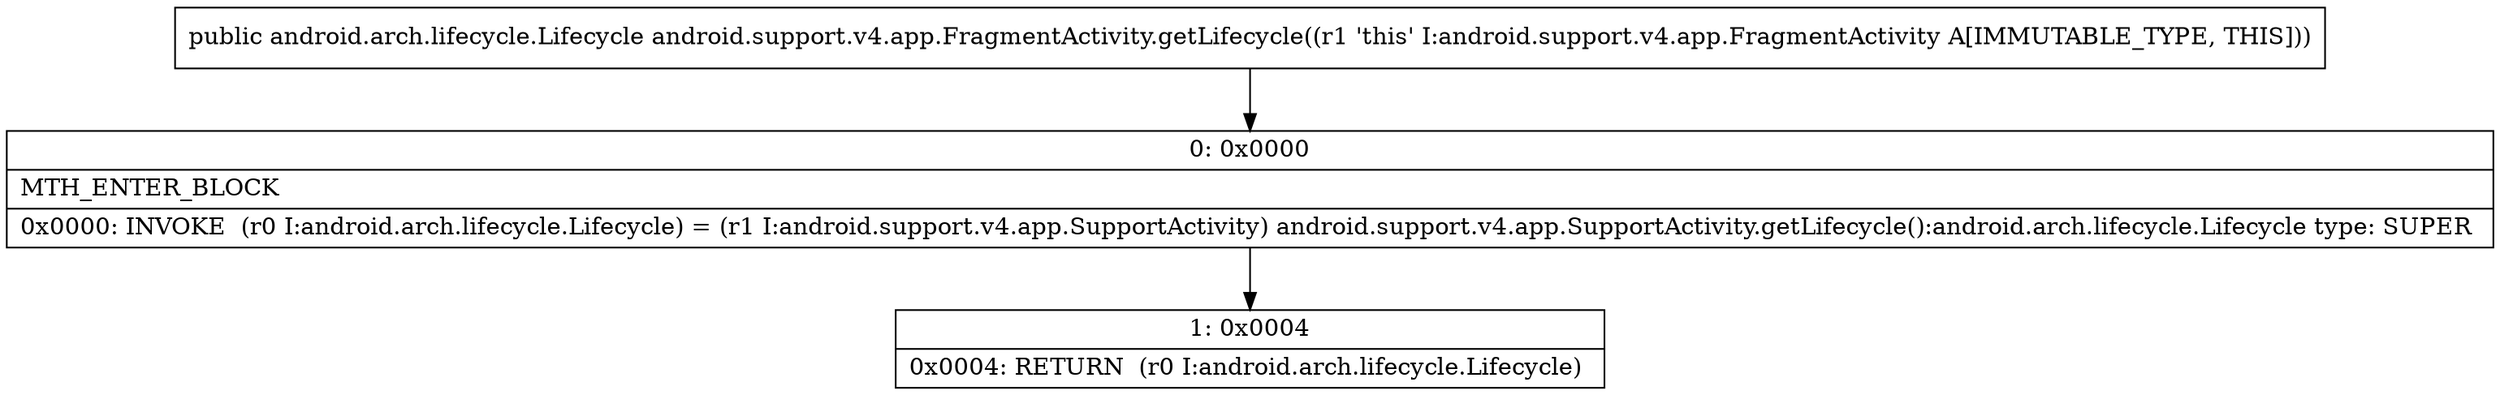 digraph "CFG forandroid.support.v4.app.FragmentActivity.getLifecycle()Landroid\/arch\/lifecycle\/Lifecycle;" {
Node_0 [shape=record,label="{0\:\ 0x0000|MTH_ENTER_BLOCK\l|0x0000: INVOKE  (r0 I:android.arch.lifecycle.Lifecycle) = (r1 I:android.support.v4.app.SupportActivity) android.support.v4.app.SupportActivity.getLifecycle():android.arch.lifecycle.Lifecycle type: SUPER \l}"];
Node_1 [shape=record,label="{1\:\ 0x0004|0x0004: RETURN  (r0 I:android.arch.lifecycle.Lifecycle) \l}"];
MethodNode[shape=record,label="{public android.arch.lifecycle.Lifecycle android.support.v4.app.FragmentActivity.getLifecycle((r1 'this' I:android.support.v4.app.FragmentActivity A[IMMUTABLE_TYPE, THIS])) }"];
MethodNode -> Node_0;
Node_0 -> Node_1;
}

